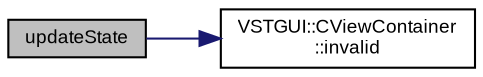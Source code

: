 digraph "updateState"
{
  bgcolor="transparent";
  edge [fontname="Arial",fontsize="9",labelfontname="Arial",labelfontsize="9"];
  node [fontname="Arial",fontsize="9",shape=record];
  rankdir="LR";
  Node1 [label="updateState",height=0.2,width=0.4,color="black", fillcolor="grey75", style="filled" fontcolor="black"];
  Node1 -> Node2 [color="midnightblue",fontsize="9",style="solid",fontname="Arial"];
  Node2 [label="VSTGUI::CViewContainer\l::invalid",height=0.2,width=0.4,color="black",URL="$class_v_s_t_g_u_i_1_1_c_view_container.html#a51647a4891b4a9cbaf8595171c5ad3fc",tooltip="mark whole view as invalid "];
}
